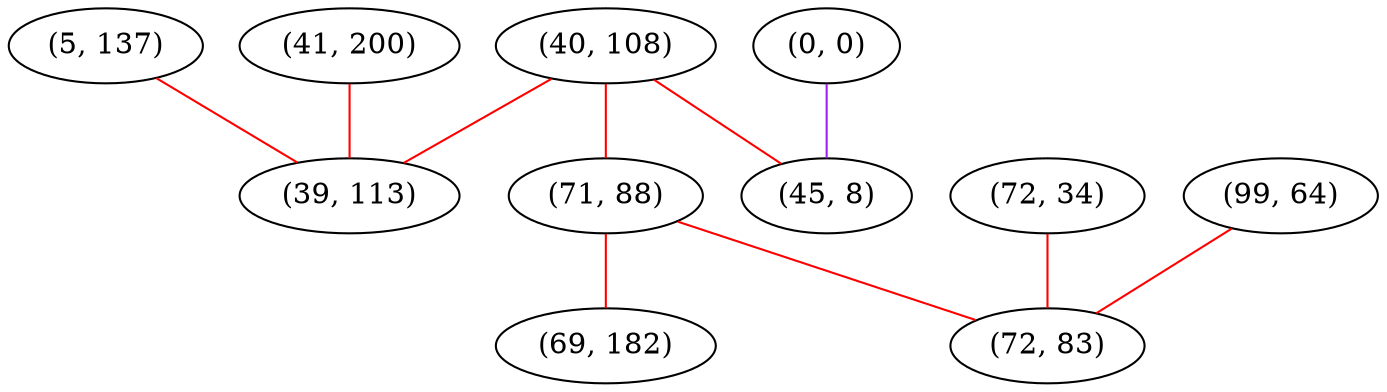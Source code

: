 graph "" {
"(5, 137)";
"(0, 0)";
"(72, 34)";
"(40, 108)";
"(99, 64)";
"(41, 200)";
"(71, 88)";
"(72, 83)";
"(45, 8)";
"(39, 113)";
"(69, 182)";
"(5, 137)" -- "(39, 113)"  [color=red, key=0, weight=1];
"(0, 0)" -- "(45, 8)"  [color=purple, key=0, weight=4];
"(72, 34)" -- "(72, 83)"  [color=red, key=0, weight=1];
"(40, 108)" -- "(71, 88)"  [color=red, key=0, weight=1];
"(40, 108)" -- "(45, 8)"  [color=red, key=0, weight=1];
"(40, 108)" -- "(39, 113)"  [color=red, key=0, weight=1];
"(99, 64)" -- "(72, 83)"  [color=red, key=0, weight=1];
"(41, 200)" -- "(39, 113)"  [color=red, key=0, weight=1];
"(71, 88)" -- "(69, 182)"  [color=red, key=0, weight=1];
"(71, 88)" -- "(72, 83)"  [color=red, key=0, weight=1];
}
